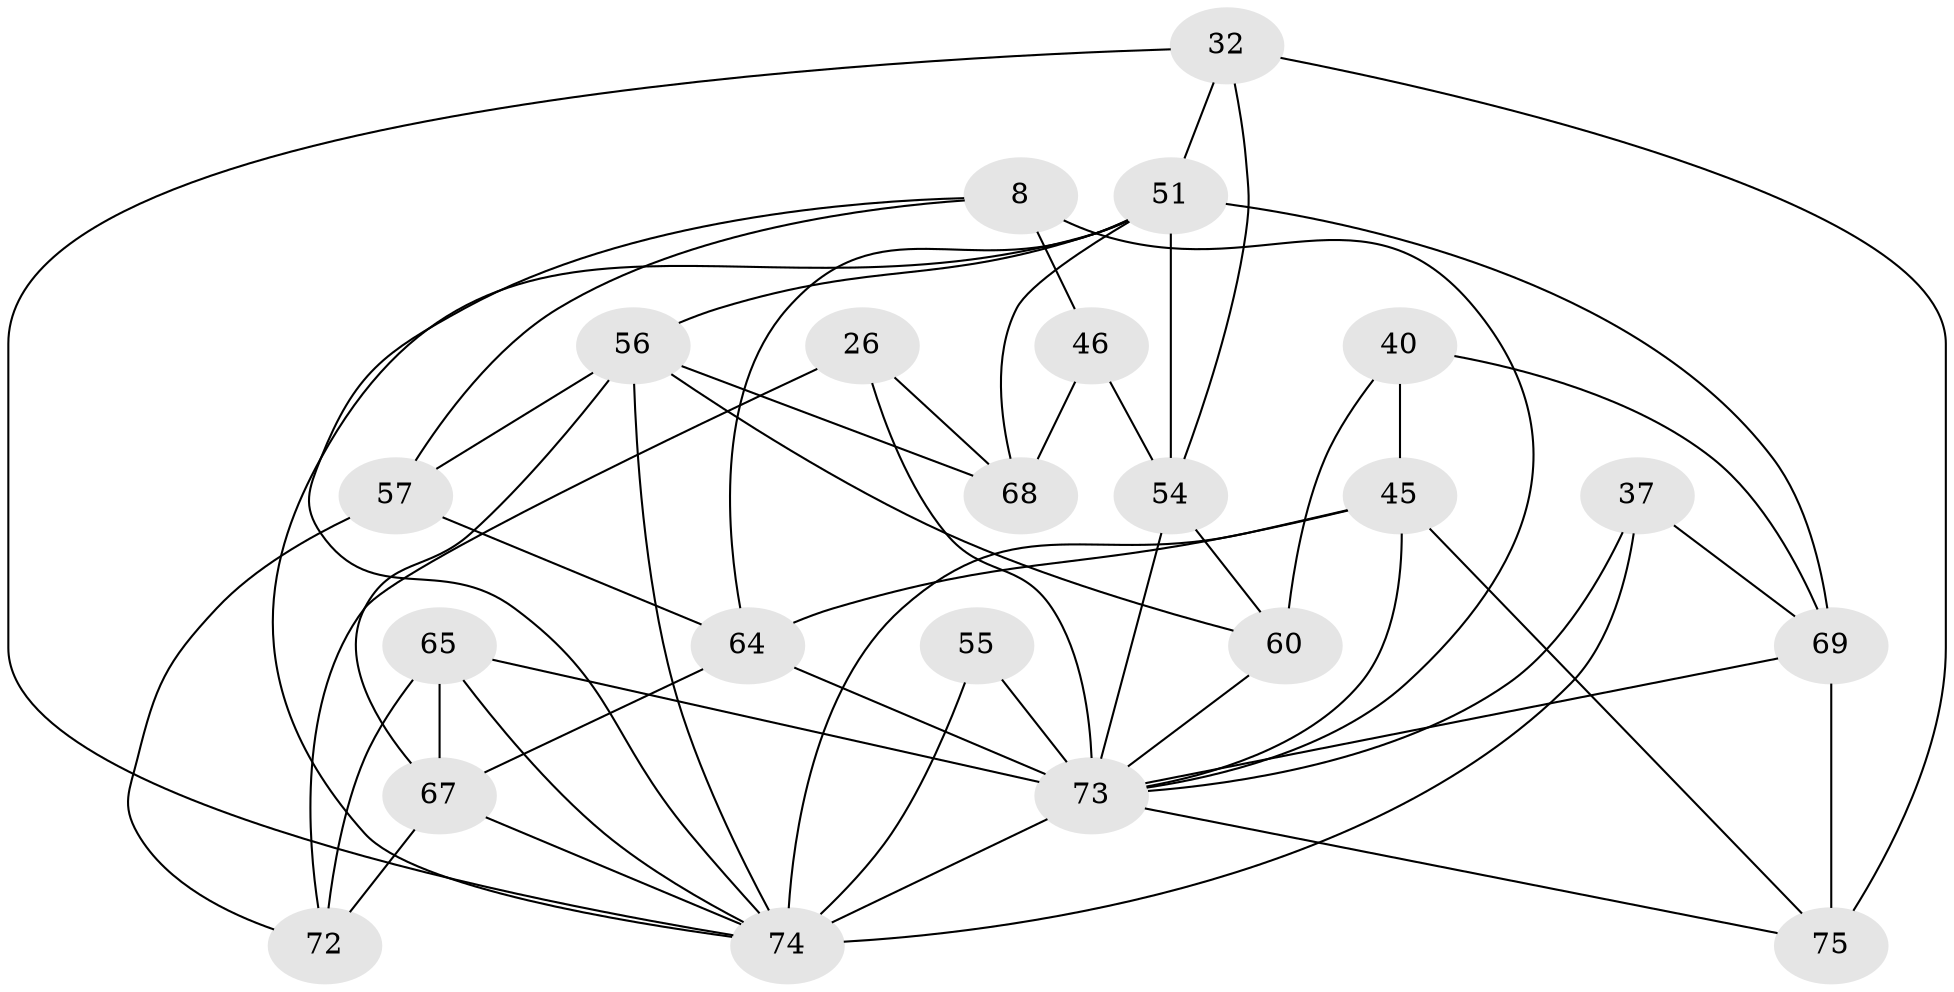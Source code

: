 // original degree distribution, {4: 1.0}
// Generated by graph-tools (version 1.1) at 2025/01/03/04/25 22:01:56]
// undirected, 22 vertices, 53 edges
graph export_dot {
graph [start="1"]
  node [color=gray90,style=filled];
  8 [super="+5"];
  26 [super="+21"];
  32 [super="+1"];
  37;
  40;
  45 [super="+44+43"];
  46;
  51 [super="+41+47"];
  54 [super="+36+25+42"];
  55 [super="+53"];
  56 [super="+7+11+38"];
  57;
  60 [super="+15"];
  64 [super="+3+34+24"];
  65 [super="+30+58"];
  67 [super="+49"];
  68 [super="+27"];
  69 [super="+4+48"];
  72 [super="+12"];
  73 [super="+70+17+52+71+66"];
  74 [super="+13+14+62+61"];
  75 [super="+31"];
  8 -- 73 [weight=2];
  8 -- 46 [weight=2];
  8 -- 57;
  8 -- 74;
  26 -- 72;
  26 -- 68 [weight=2];
  26 -- 73 [weight=3];
  32 -- 74 [weight=2];
  32 -- 75 [weight=2];
  32 -- 51;
  32 -- 54;
  37 -- 69 [weight=2];
  37 -- 74;
  37 -- 73;
  40 -- 69 [weight=2];
  40 -- 60;
  40 -- 45;
  45 -- 75;
  45 -- 74 [weight=3];
  45 -- 64 [weight=2];
  45 -- 73;
  46 -- 68;
  46 -- 54;
  51 -- 68 [weight=2];
  51 -- 74;
  51 -- 69 [weight=2];
  51 -- 56 [weight=2];
  51 -- 64;
  51 -- 54 [weight=3];
  54 -- 73 [weight=6];
  54 -- 60;
  55 -- 74 [weight=3];
  55 -- 73 [weight=5];
  56 -- 57;
  56 -- 60 [weight=3];
  56 -- 74 [weight=2];
  56 -- 68;
  56 -- 67;
  57 -- 72;
  57 -- 64;
  60 -- 73;
  64 -- 73 [weight=5];
  64 -- 67;
  65 -- 72 [weight=2];
  65 -- 74;
  65 -- 73 [weight=4];
  65 -- 67;
  67 -- 72 [weight=2];
  67 -- 74;
  69 -- 75 [weight=2];
  69 -- 73 [weight=2];
  73 -- 75;
  73 -- 74;
}
